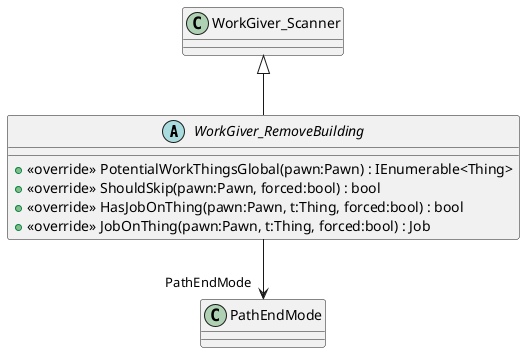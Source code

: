 @startuml
abstract class WorkGiver_RemoveBuilding {
    + <<override>> PotentialWorkThingsGlobal(pawn:Pawn) : IEnumerable<Thing>
    + <<override>> ShouldSkip(pawn:Pawn, forced:bool) : bool
    + <<override>> HasJobOnThing(pawn:Pawn, t:Thing, forced:bool) : bool
    + <<override>> JobOnThing(pawn:Pawn, t:Thing, forced:bool) : Job
}
WorkGiver_Scanner <|-- WorkGiver_RemoveBuilding
WorkGiver_RemoveBuilding --> "PathEndMode" PathEndMode
@enduml
